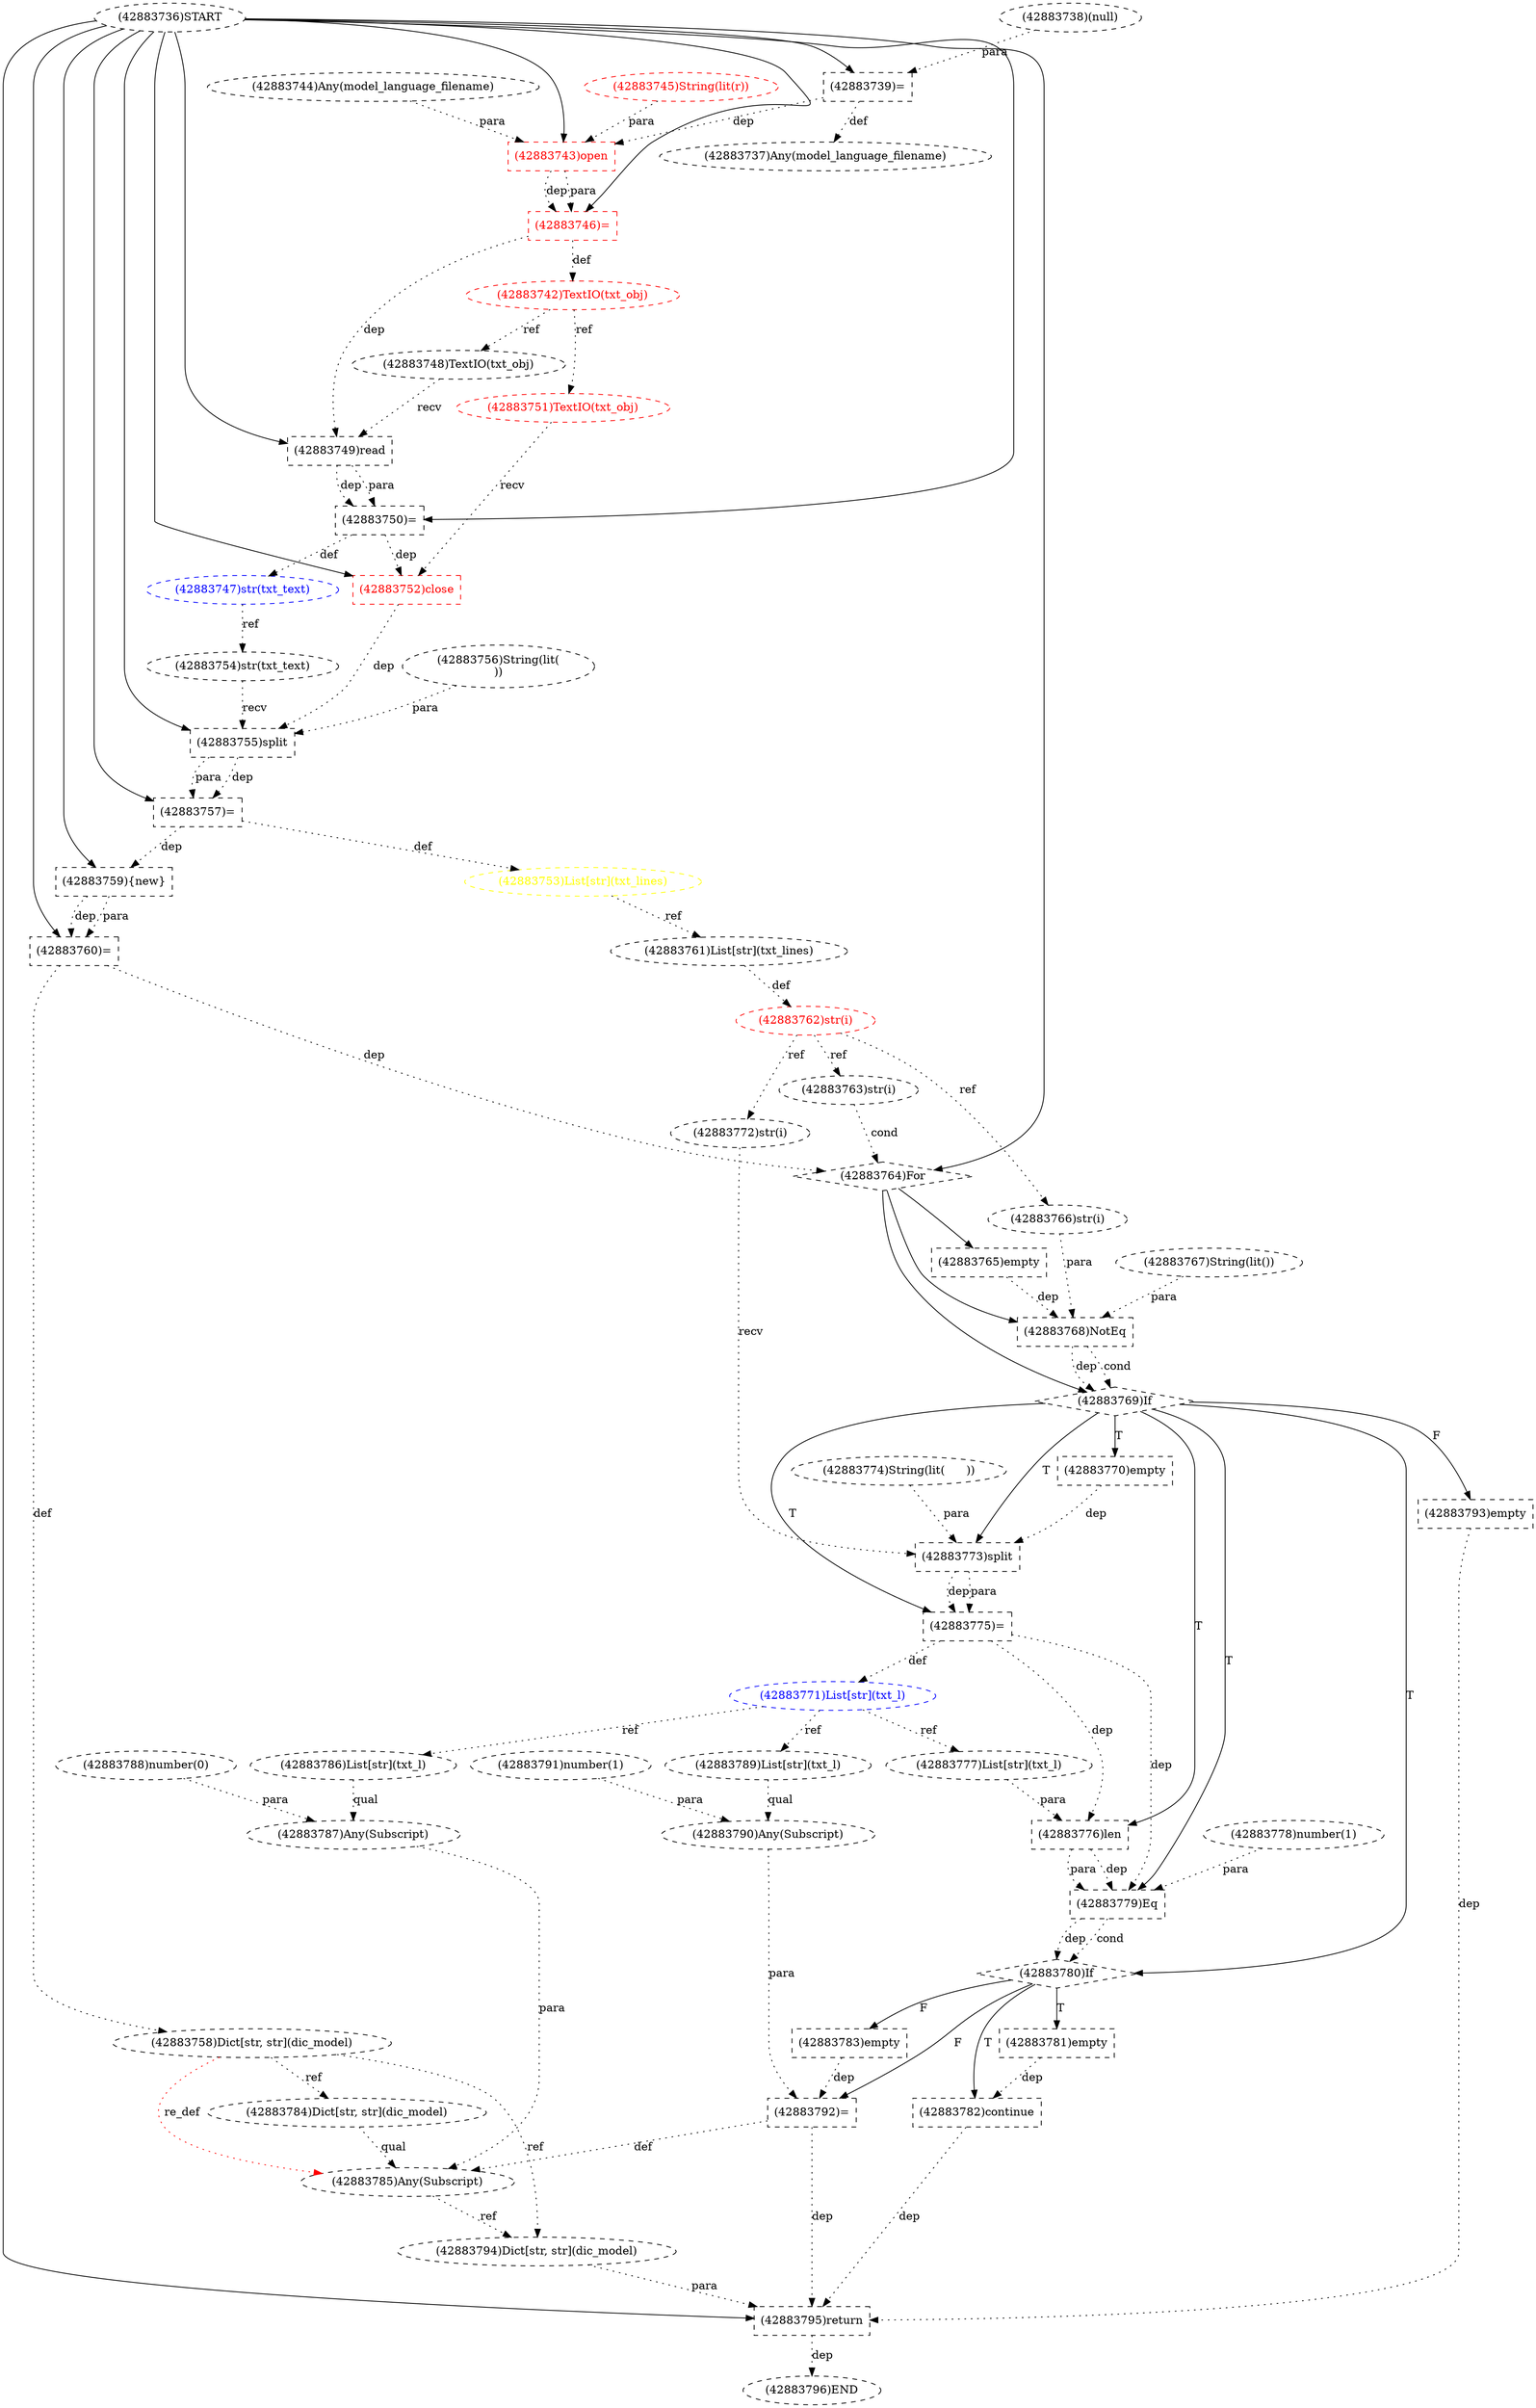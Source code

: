 digraph G {
1 [label="(42883793)empty" shape=box style=dashed]
2 [label="(42883755)split" shape=box style=dashed]
3 [label="(42883759){new}" shape=box style=dashed]
4 [label="(42883737)Any(model_language_filename)" shape=ellipse style=dashed]
5 [label="(42883776)len" shape=box style=dashed]
6 [label="(42883774)String(lit(	))" shape=ellipse style=dashed]
7 [label="(42883745)String(lit(r))" shape=ellipse style=dashed color=red fontcolor=red]
8 [label="(42883766)str(i)" shape=ellipse style=dashed]
9 [label="(42883743)open" shape=box style=dashed color=red fontcolor=red]
10 [label="(42883750)=" shape=box style=dashed]
11 [label="(42883764)For" shape=diamond style=dashed]
12 [label="(42883783)empty" shape=box style=dashed]
13 [label="(42883760)=" shape=box style=dashed]
14 [label="(42883781)empty" shape=box style=dashed]
15 [label="(42883790)Any(Subscript)" shape=ellipse style=dashed]
16 [label="(42883771)List[str](txt_l)" shape=ellipse style=dashed color=blue fontcolor=blue]
17 [label="(42883751)TextIO(txt_obj)" shape=ellipse style=dashed color=red fontcolor=red]
18 [label="(42883765)empty" shape=box style=dashed]
19 [label="(42883796)END" style=dashed]
20 [label="(42883780)If" shape=diamond style=dashed]
21 [label="(42883795)return" shape=box style=dashed]
22 [label="(42883770)empty" shape=box style=dashed]
23 [label="(42883748)TextIO(txt_obj)" shape=ellipse style=dashed]
24 [label="(42883787)Any(Subscript)" shape=ellipse style=dashed]
25 [label="(42883744)Any(model_language_filename)" shape=ellipse style=dashed]
26 [label="(42883756)String(lit(
))" shape=ellipse style=dashed]
27 [label="(42883792)=" shape=box style=dashed]
28 [label="(42883746)=" shape=box style=dashed color=red fontcolor=red]
29 [label="(42883742)TextIO(txt_obj)" shape=ellipse style=dashed color=red fontcolor=red]
30 [label="(42883736)START" style=dashed]
31 [label="(42883777)List[str](txt_l)" shape=ellipse style=dashed]
32 [label="(42883789)List[str](txt_l)" shape=ellipse style=dashed]
33 [label="(42883768)NotEq" shape=box style=dashed]
34 [label="(42883791)number(1)" shape=ellipse style=dashed]
35 [label="(42883794)Dict[str, str](dic_model)" shape=ellipse style=dashed]
36 [label="(42883757)=" shape=box style=dashed]
37 [label="(42883779)Eq" shape=box style=dashed]
38 [label="(42883754)str(txt_text)" shape=ellipse style=dashed]
39 [label="(42883785)Any(Subscript)" shape=ellipse style=dashed]
40 [label="(42883767)String(lit())" shape=ellipse style=dashed]
41 [label="(42883769)If" shape=diamond style=dashed]
42 [label="(42883763)str(i)" shape=ellipse style=dashed]
43 [label="(42883762)str(i)" shape=ellipse style=dashed color=red fontcolor=red]
44 [label="(42883749)read" shape=box style=dashed]
45 [label="(42883758)Dict[str, str](dic_model)" shape=ellipse style=dashed color=black fontcolor=black]
46 [label="(42883782)continue" shape=box style=dashed]
47 [label="(42883772)str(i)" shape=ellipse style=dashed]
48 [label="(42883739)=" shape=box style=dashed]
49 [label="(42883778)number(1)" shape=ellipse style=dashed]
50 [label="(42883753)List[str](txt_lines)" shape=ellipse style=dashed color=yellow fontcolor=yellow]
51 [label="(42883747)str(txt_text)" shape=ellipse style=dashed color=blue fontcolor=blue]
52 [label="(42883784)Dict[str, str](dic_model)" shape=ellipse style=dashed]
53 [label="(42883761)List[str](txt_lines)" shape=ellipse style=dashed]
54 [label="(42883773)split" shape=box style=dashed]
55 [label="(42883786)List[str](txt_l)" shape=ellipse style=dashed]
56 [label="(42883788)number(0)" shape=ellipse style=dashed]
57 [label="(42883775)=" shape=box style=dashed]
58 [label="(42883738)(null)" shape=ellipse style=dashed]
59 [label="(42883752)close" shape=box style=dashed color=red fontcolor=red]
41 -> 1 [label="F"];
30 -> 2 [label="" style=solid];
38 -> 2 [label="recv" style=dotted];
26 -> 2 [label="para" style=dotted];
59 -> 2 [label="dep" style=dotted];
30 -> 3 [label="" style=solid];
36 -> 3 [label="dep" style=dotted];
48 -> 4 [label="def" style=dotted];
41 -> 5 [label="T"];
31 -> 5 [label="para" style=dotted];
57 -> 5 [label="dep" style=dotted];
43 -> 8 [label="ref" style=dotted];
30 -> 9 [label="" style=solid];
25 -> 9 [label="para" style=dotted];
7 -> 9 [label="para" style=dotted];
48 -> 9 [label="dep" style=dotted];
30 -> 10 [label="" style=solid];
44 -> 10 [label="dep" style=dotted];
44 -> 10 [label="para" style=dotted];
30 -> 11 [label="" style=solid];
42 -> 11 [label="cond" style=dotted];
13 -> 11 [label="dep" style=dotted];
20 -> 12 [label="F"];
30 -> 13 [label="" style=solid];
3 -> 13 [label="dep" style=dotted];
3 -> 13 [label="para" style=dotted];
20 -> 14 [label="T"];
32 -> 15 [label="qual" style=dotted];
34 -> 15 [label="para" style=dotted];
57 -> 16 [label="def" style=dotted];
29 -> 17 [label="ref" style=dotted];
11 -> 18 [label="" style=solid];
21 -> 19 [label="dep" style=dotted];
41 -> 20 [label="T"];
37 -> 20 [label="dep" style=dotted];
37 -> 20 [label="cond" style=dotted];
30 -> 21 [label="" style=solid];
35 -> 21 [label="para" style=dotted];
1 -> 21 [label="dep" style=dotted];
27 -> 21 [label="dep" style=dotted];
46 -> 21 [label="dep" style=dotted];
41 -> 22 [label="T"];
29 -> 23 [label="ref" style=dotted];
55 -> 24 [label="qual" style=dotted];
56 -> 24 [label="para" style=dotted];
20 -> 27 [label="F"];
15 -> 27 [label="para" style=dotted];
12 -> 27 [label="dep" style=dotted];
30 -> 28 [label="" style=solid];
9 -> 28 [label="dep" style=dotted];
9 -> 28 [label="para" style=dotted];
28 -> 29 [label="def" style=dotted];
16 -> 31 [label="ref" style=dotted];
16 -> 32 [label="ref" style=dotted];
11 -> 33 [label="" style=solid];
8 -> 33 [label="para" style=dotted];
40 -> 33 [label="para" style=dotted];
18 -> 33 [label="dep" style=dotted];
39 -> 35 [label="ref" style=dotted];
45 -> 35 [label="ref" style=dotted];
30 -> 36 [label="" style=solid];
2 -> 36 [label="dep" style=dotted];
2 -> 36 [label="para" style=dotted];
41 -> 37 [label="T"];
5 -> 37 [label="dep" style=dotted];
5 -> 37 [label="para" style=dotted];
49 -> 37 [label="para" style=dotted];
57 -> 37 [label="dep" style=dotted];
51 -> 38 [label="ref" style=dotted];
52 -> 39 [label="qual" style=dotted];
24 -> 39 [label="para" style=dotted];
27 -> 39 [label="def" style=dotted];
45 -> 39 [label="re_def" style=dotted color=red];
11 -> 41 [label="" style=solid];
33 -> 41 [label="dep" style=dotted];
33 -> 41 [label="cond" style=dotted];
43 -> 42 [label="ref" style=dotted];
53 -> 43 [label="def" style=dotted];
30 -> 44 [label="" style=solid];
23 -> 44 [label="recv" style=dotted];
28 -> 44 [label="dep" style=dotted];
13 -> 45 [label="def" style=dotted];
20 -> 46 [label="T"];
14 -> 46 [label="dep" style=dotted];
43 -> 47 [label="ref" style=dotted];
30 -> 48 [label="" style=solid];
58 -> 48 [label="para" style=dotted];
36 -> 50 [label="def" style=dotted];
10 -> 51 [label="def" style=dotted];
45 -> 52 [label="ref" style=dotted];
50 -> 53 [label="ref" style=dotted];
41 -> 54 [label="T"];
47 -> 54 [label="recv" style=dotted];
6 -> 54 [label="para" style=dotted];
22 -> 54 [label="dep" style=dotted];
16 -> 55 [label="ref" style=dotted];
41 -> 57 [label="T"];
54 -> 57 [label="dep" style=dotted];
54 -> 57 [label="para" style=dotted];
30 -> 59 [label="" style=solid];
17 -> 59 [label="recv" style=dotted];
10 -> 59 [label="dep" style=dotted];
}